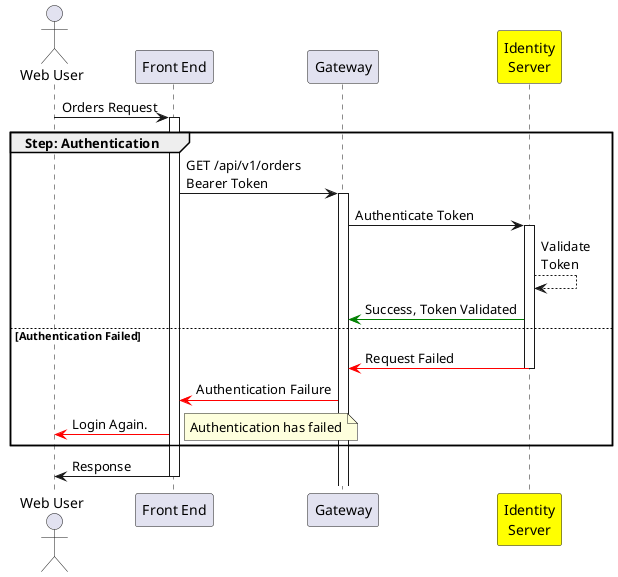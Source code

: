 @startuml my simple order request

actor "Web User" as WebUser
participant "Front End" as Portal
participant Gateway
participant "Identity\nServer" as IdentityServer #yellow

WebUser -> Portal ++ : Orders Request
group Step: Authentication
    Portal -> Gateway ++: GET /api/v1/orders\nBearer Token
    Gateway -> IdentityServer ++: Authenticate Token
    IdentityServer --> IdentityServer : Validate\nToken
    IdentityServer -[#green]> Gateway : Success, Token Validated
else Authentication Failed
    IdentityServer -[#red]> Gateway --: Request Failed
    Gateway -[#red]> Portal : Authentication Failure
    Portal -[#red]> WebUser: Login Again.  
    note right : Authentication has failed  
end
Portal -> WebUser --: Response

@enduml
